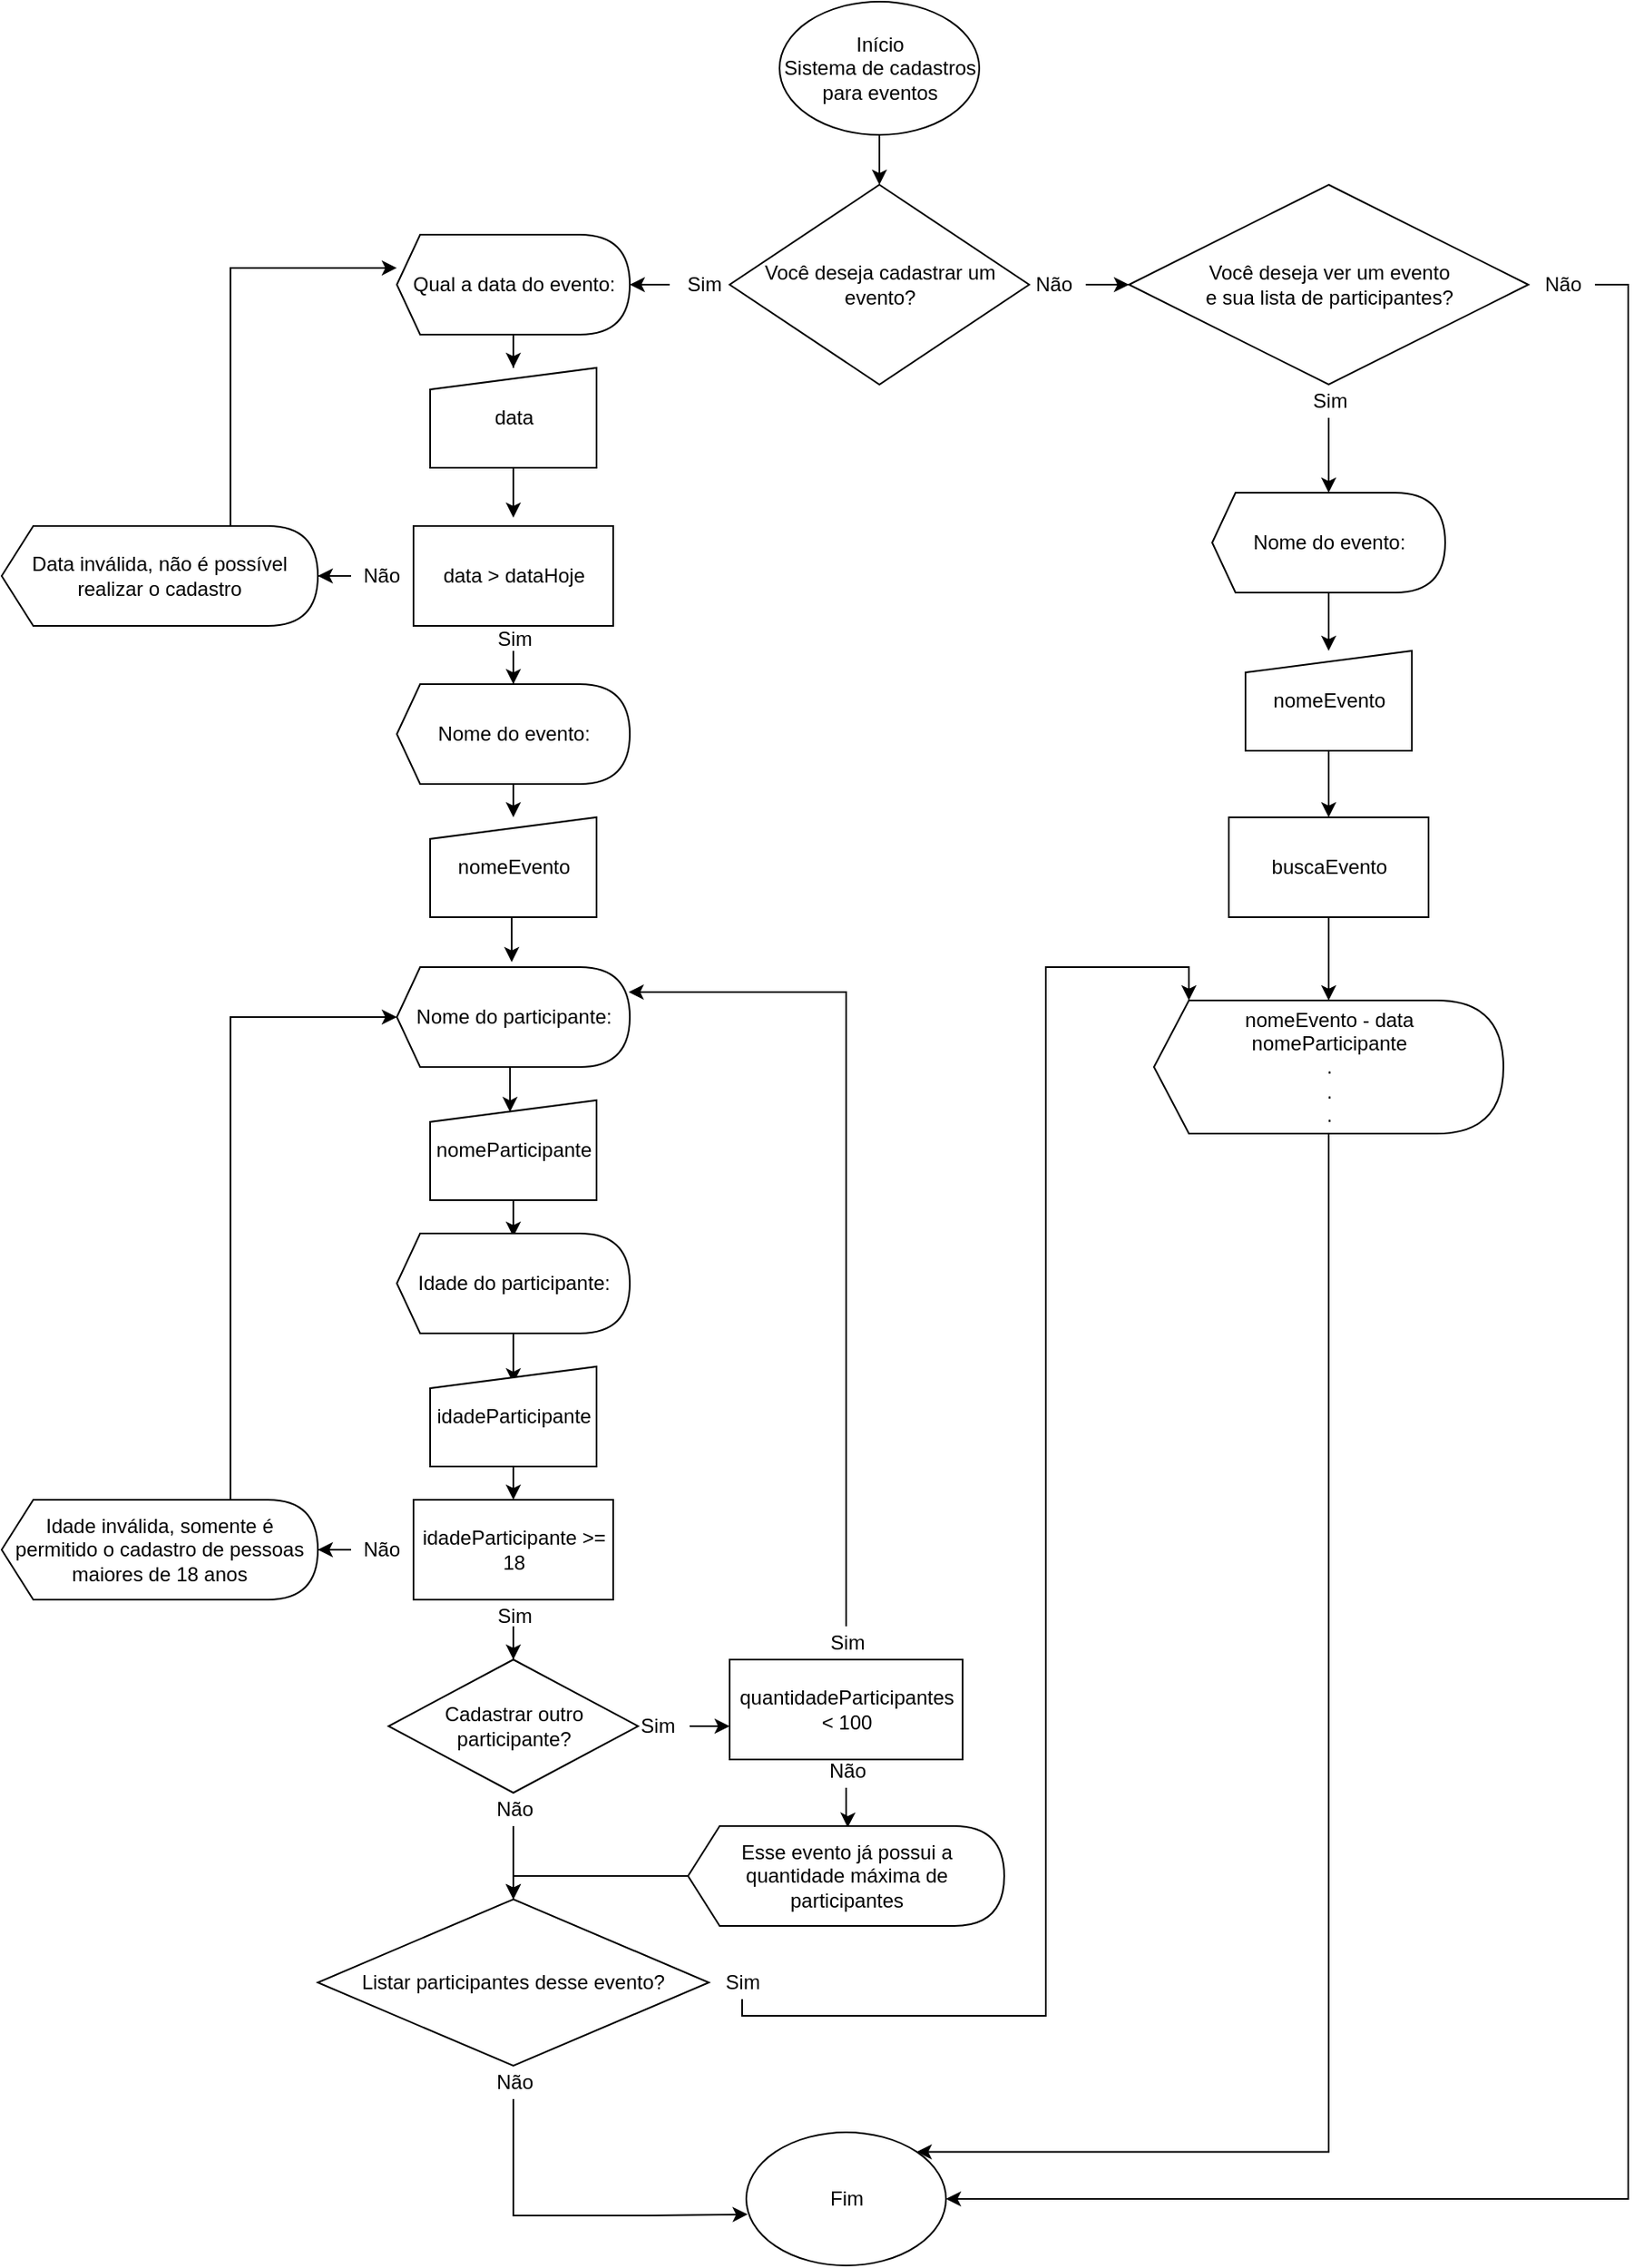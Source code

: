 <mxfile version="17.4.6" type="github">
  <diagram id="29ODBgfTGOtjrFLD_RwF" name="Page-1">
    <mxGraphModel dx="2893" dy="1500" grid="1" gridSize="10" guides="1" tooltips="1" connect="1" arrows="1" fold="1" page="1" pageScale="1" pageWidth="1169" pageHeight="1654" math="0" shadow="0">
      <root>
        <mxCell id="0" />
        <mxCell id="1" parent="0" />
        <mxCell id="-WZs5T-P6RfxNg0FdXoh-18" value="" style="edgeStyle=orthogonalEdgeStyle;rounded=0;orthogonalLoop=1;jettySize=auto;html=1;" parent="1" source="-WZs5T-P6RfxNg0FdXoh-2" target="-WZs5T-P6RfxNg0FdXoh-17" edge="1">
          <mxGeometry relative="1" as="geometry" />
        </mxCell>
        <mxCell id="-WZs5T-P6RfxNg0FdXoh-2" value="Início&lt;br&gt;Sistema de cadastros para eventos" style="ellipse;whiteSpace=wrap;html=1;" parent="1" vertex="1">
          <mxGeometry x="563.5" y="147" width="120" height="80" as="geometry" />
        </mxCell>
        <mxCell id="-WZs5T-P6RfxNg0FdXoh-17" value="&lt;span&gt;Você deseja cadastrar um evento?&lt;/span&gt;" style="strokeWidth=1;html=1;shape=mxgraph.flowchart.decision;whiteSpace=wrap;rounded=0;sketch=0;" parent="1" vertex="1">
          <mxGeometry x="533.5" y="257" width="180" height="120" as="geometry" />
        </mxCell>
        <mxCell id="tCCi4dPBxki_MjiUghov-21" style="edgeStyle=orthogonalEdgeStyle;rounded=0;orthogonalLoop=1;jettySize=auto;html=1;" edge="1" parent="1" source="-WZs5T-P6RfxNg0FdXoh-22" target="tCCi4dPBxki_MjiUghov-16">
          <mxGeometry relative="1" as="geometry" />
        </mxCell>
        <mxCell id="-WZs5T-P6RfxNg0FdXoh-22" value="Não" style="text;html=1;align=center;verticalAlign=middle;resizable=0;points=[];autosize=1;strokeColor=none;fillColor=none;" parent="1" vertex="1">
          <mxGeometry x="707.5" y="307" width="40" height="20" as="geometry" />
        </mxCell>
        <mxCell id="tCCi4dPBxki_MjiUghov-32" style="edgeStyle=orthogonalEdgeStyle;rounded=0;orthogonalLoop=1;jettySize=auto;html=1;entryX=1;entryY=0.5;entryDx=0;entryDy=0;entryPerimeter=0;" edge="1" parent="1" source="-WZs5T-P6RfxNg0FdXoh-23" target="-WZs5T-P6RfxNg0FdXoh-24">
          <mxGeometry relative="1" as="geometry" />
        </mxCell>
        <mxCell id="-WZs5T-P6RfxNg0FdXoh-23" value="Sim" style="text;html=1;align=center;verticalAlign=middle;resizable=0;points=[];autosize=1;strokeColor=none;fillColor=none;" parent="1" vertex="1">
          <mxGeometry x="497.5" y="307" width="40" height="20" as="geometry" />
        </mxCell>
        <mxCell id="-WZs5T-P6RfxNg0FdXoh-60" style="edgeStyle=orthogonalEdgeStyle;rounded=0;orthogonalLoop=1;jettySize=auto;html=1;entryX=0.5;entryY=0;entryDx=0;entryDy=0;" parent="1" source="-WZs5T-P6RfxNg0FdXoh-24" target="-WZs5T-P6RfxNg0FdXoh-26" edge="1">
          <mxGeometry relative="1" as="geometry" />
        </mxCell>
        <mxCell id="-WZs5T-P6RfxNg0FdXoh-24" value="Qual a data do evento:" style="shape=display;whiteSpace=wrap;html=1;size=0.1;" parent="1" vertex="1">
          <mxGeometry x="333.5" y="287" width="140" height="60" as="geometry" />
        </mxCell>
        <mxCell id="-WZs5T-P6RfxNg0FdXoh-61" style="edgeStyle=orthogonalEdgeStyle;rounded=0;orthogonalLoop=1;jettySize=auto;html=1;" parent="1" source="-WZs5T-P6RfxNg0FdXoh-26" edge="1">
          <mxGeometry relative="1" as="geometry">
            <mxPoint x="403.5" y="457" as="targetPoint" />
          </mxGeometry>
        </mxCell>
        <mxCell id="-WZs5T-P6RfxNg0FdXoh-26" value="data" style="html=1;strokeWidth=1;shape=manualInput;whiteSpace=wrap;rounded=0;size=13;arcSize=11;sketch=0;" parent="1" vertex="1">
          <mxGeometry x="353.5" y="367" width="100" height="60" as="geometry" />
        </mxCell>
        <mxCell id="-WZs5T-P6RfxNg0FdXoh-27" value="data &amp;gt; dataHoje" style="rounded=0;whiteSpace=wrap;html=1;sketch=0;strokeWidth=1;" parent="1" vertex="1">
          <mxGeometry x="343.5" y="462" width="120" height="60" as="geometry" />
        </mxCell>
        <mxCell id="tCCi4dPBxki_MjiUghov-33" style="edgeStyle=orthogonalEdgeStyle;rounded=0;orthogonalLoop=1;jettySize=auto;html=1;entryX=0.5;entryY=0;entryDx=0;entryDy=0;entryPerimeter=0;" edge="1" parent="1" source="-WZs5T-P6RfxNg0FdXoh-28" target="-WZs5T-P6RfxNg0FdXoh-31">
          <mxGeometry relative="1" as="geometry" />
        </mxCell>
        <mxCell id="-WZs5T-P6RfxNg0FdXoh-28" value="Sim" style="text;html=1;align=center;verticalAlign=middle;resizable=0;points=[];autosize=1;strokeColor=none;fillColor=none;" parent="1" vertex="1">
          <mxGeometry x="383.5" y="520" width="40" height="20" as="geometry" />
        </mxCell>
        <mxCell id="tCCi4dPBxki_MjiUghov-34" style="edgeStyle=orthogonalEdgeStyle;rounded=0;orthogonalLoop=1;jettySize=auto;html=1;entryX=1;entryY=0.5;entryDx=0;entryDy=0;entryPerimeter=0;" edge="1" parent="1" source="-WZs5T-P6RfxNg0FdXoh-29" target="-WZs5T-P6RfxNg0FdXoh-30">
          <mxGeometry relative="1" as="geometry" />
        </mxCell>
        <mxCell id="-WZs5T-P6RfxNg0FdXoh-29" value="Não" style="text;html=1;align=center;verticalAlign=middle;resizable=0;points=[];autosize=1;strokeColor=none;fillColor=none;" parent="1" vertex="1">
          <mxGeometry x="303.5" y="482" width="40" height="20" as="geometry" />
        </mxCell>
        <mxCell id="-WZs5T-P6RfxNg0FdXoh-68" style="edgeStyle=orthogonalEdgeStyle;rounded=0;orthogonalLoop=1;jettySize=auto;html=1;entryX=0;entryY=0.333;entryDx=0;entryDy=0;entryPerimeter=0;" parent="1" source="-WZs5T-P6RfxNg0FdXoh-30" target="-WZs5T-P6RfxNg0FdXoh-24" edge="1">
          <mxGeometry relative="1" as="geometry">
            <Array as="points">
              <mxPoint x="233.5" y="307" />
            </Array>
          </mxGeometry>
        </mxCell>
        <mxCell id="-WZs5T-P6RfxNg0FdXoh-30" value="Data inválida, não é possível realizar o cadastro" style="shape=display;whiteSpace=wrap;html=1;size=0.1;" parent="1" vertex="1">
          <mxGeometry x="96" y="462" width="190" height="60" as="geometry" />
        </mxCell>
        <mxCell id="-WZs5T-P6RfxNg0FdXoh-57" style="edgeStyle=orthogonalEdgeStyle;rounded=0;orthogonalLoop=1;jettySize=auto;html=1;exitX=0;exitY=0;exitDx=62;exitDy=60;exitPerimeter=0;entryX=0.5;entryY=0;entryDx=0;entryDy=0;" parent="1" source="-WZs5T-P6RfxNg0FdXoh-31" target="-WZs5T-P6RfxNg0FdXoh-32" edge="1">
          <mxGeometry relative="1" as="geometry" />
        </mxCell>
        <mxCell id="-WZs5T-P6RfxNg0FdXoh-31" value="Nome do evento:" style="shape=display;whiteSpace=wrap;html=1;size=0.1;" parent="1" vertex="1">
          <mxGeometry x="333.5" y="557" width="140" height="60" as="geometry" />
        </mxCell>
        <mxCell id="-WZs5T-P6RfxNg0FdXoh-54" style="edgeStyle=orthogonalEdgeStyle;rounded=0;orthogonalLoop=1;jettySize=auto;html=1;exitX=0.5;exitY=1;exitDx=0;exitDy=0;entryX=0.493;entryY=-0.05;entryDx=0;entryDy=0;entryPerimeter=0;" parent="1" source="-WZs5T-P6RfxNg0FdXoh-32" target="-WZs5T-P6RfxNg0FdXoh-33" edge="1">
          <mxGeometry relative="1" as="geometry" />
        </mxCell>
        <mxCell id="-WZs5T-P6RfxNg0FdXoh-32" value="nomeEvento" style="html=1;strokeWidth=1;shape=manualInput;whiteSpace=wrap;rounded=0;size=13;arcSize=11;sketch=0;" parent="1" vertex="1">
          <mxGeometry x="353.5" y="637" width="100" height="60" as="geometry" />
        </mxCell>
        <mxCell id="-WZs5T-P6RfxNg0FdXoh-55" style="edgeStyle=orthogonalEdgeStyle;rounded=0;orthogonalLoop=1;jettySize=auto;html=1;exitX=0;exitY=0;exitDx=62;exitDy=60;exitPerimeter=0;entryX=0.48;entryY=0.117;entryDx=0;entryDy=0;entryPerimeter=0;" parent="1" source="-WZs5T-P6RfxNg0FdXoh-33" target="-WZs5T-P6RfxNg0FdXoh-34" edge="1">
          <mxGeometry relative="1" as="geometry" />
        </mxCell>
        <mxCell id="-WZs5T-P6RfxNg0FdXoh-33" value="Nome do participante:" style="shape=display;whiteSpace=wrap;html=1;size=0.1;" parent="1" vertex="1">
          <mxGeometry x="333.5" y="727" width="140" height="60" as="geometry" />
        </mxCell>
        <mxCell id="-WZs5T-P6RfxNg0FdXoh-52" style="edgeStyle=orthogonalEdgeStyle;rounded=0;orthogonalLoop=1;jettySize=auto;html=1;exitX=0.5;exitY=1;exitDx=0;exitDy=0;entryX=0.5;entryY=0.033;entryDx=0;entryDy=0;entryPerimeter=0;" parent="1" source="-WZs5T-P6RfxNg0FdXoh-34" target="-WZs5T-P6RfxNg0FdXoh-35" edge="1">
          <mxGeometry relative="1" as="geometry" />
        </mxCell>
        <mxCell id="-WZs5T-P6RfxNg0FdXoh-34" value="nomeParticipante" style="html=1;strokeWidth=1;shape=manualInput;whiteSpace=wrap;rounded=0;size=13;arcSize=11;sketch=0;" parent="1" vertex="1">
          <mxGeometry x="353.5" y="807" width="100" height="60" as="geometry" />
        </mxCell>
        <mxCell id="-WZs5T-P6RfxNg0FdXoh-53" style="edgeStyle=orthogonalEdgeStyle;rounded=0;orthogonalLoop=1;jettySize=auto;html=1;exitX=0;exitY=0;exitDx=62;exitDy=60;exitPerimeter=0;entryX=0.5;entryY=0.167;entryDx=0;entryDy=0;entryPerimeter=0;" parent="1" source="-WZs5T-P6RfxNg0FdXoh-35" target="-WZs5T-P6RfxNg0FdXoh-36" edge="1">
          <mxGeometry relative="1" as="geometry" />
        </mxCell>
        <mxCell id="-WZs5T-P6RfxNg0FdXoh-35" value="Idade do participante:" style="shape=display;whiteSpace=wrap;html=1;size=0.1;" parent="1" vertex="1">
          <mxGeometry x="333.5" y="887" width="140" height="60" as="geometry" />
        </mxCell>
        <mxCell id="-WZs5T-P6RfxNg0FdXoh-50" style="edgeStyle=orthogonalEdgeStyle;rounded=0;orthogonalLoop=1;jettySize=auto;html=1;exitX=0.5;exitY=1;exitDx=0;exitDy=0;entryX=0.5;entryY=0;entryDx=0;entryDy=0;" parent="1" source="-WZs5T-P6RfxNg0FdXoh-36" target="-WZs5T-P6RfxNg0FdXoh-37" edge="1">
          <mxGeometry relative="1" as="geometry" />
        </mxCell>
        <mxCell id="-WZs5T-P6RfxNg0FdXoh-36" value="idadeParticipante" style="html=1;strokeWidth=1;shape=manualInput;whiteSpace=wrap;rounded=0;size=13;arcSize=11;sketch=0;" parent="1" vertex="1">
          <mxGeometry x="353.5" y="967" width="100" height="60" as="geometry" />
        </mxCell>
        <mxCell id="-WZs5T-P6RfxNg0FdXoh-37" value="idadeParticipante &amp;gt;= 18" style="rounded=0;whiteSpace=wrap;html=1;sketch=0;strokeWidth=1;" parent="1" vertex="1">
          <mxGeometry x="343.5" y="1047" width="120" height="60" as="geometry" />
        </mxCell>
        <mxCell id="tCCi4dPBxki_MjiUghov-40" style="edgeStyle=orthogonalEdgeStyle;rounded=0;orthogonalLoop=1;jettySize=auto;html=1;entryX=1;entryY=0.5;entryDx=0;entryDy=0;entryPerimeter=0;" edge="1" parent="1" source="-WZs5T-P6RfxNg0FdXoh-38" target="-WZs5T-P6RfxNg0FdXoh-41">
          <mxGeometry relative="1" as="geometry" />
        </mxCell>
        <mxCell id="-WZs5T-P6RfxNg0FdXoh-38" value="Não" style="text;html=1;align=center;verticalAlign=middle;resizable=0;points=[];autosize=1;strokeColor=none;fillColor=none;" parent="1" vertex="1">
          <mxGeometry x="303.5" y="1067" width="40" height="20" as="geometry" />
        </mxCell>
        <mxCell id="tCCi4dPBxki_MjiUghov-35" style="edgeStyle=orthogonalEdgeStyle;rounded=0;orthogonalLoop=1;jettySize=auto;html=1;entryX=0.5;entryY=0;entryDx=0;entryDy=0;" edge="1" parent="1" source="-WZs5T-P6RfxNg0FdXoh-39" target="-WZs5T-P6RfxNg0FdXoh-70">
          <mxGeometry relative="1" as="geometry" />
        </mxCell>
        <mxCell id="-WZs5T-P6RfxNg0FdXoh-39" value="Sim" style="text;html=1;align=center;verticalAlign=middle;resizable=0;points=[];autosize=1;strokeColor=none;fillColor=none;" parent="1" vertex="1">
          <mxGeometry x="383.5" y="1107" width="40" height="20" as="geometry" />
        </mxCell>
        <mxCell id="-WZs5T-P6RfxNg0FdXoh-69" style="edgeStyle=orthogonalEdgeStyle;rounded=0;orthogonalLoop=1;jettySize=auto;html=1;entryX=0;entryY=0.5;entryDx=0;entryDy=0;entryPerimeter=0;" parent="1" source="-WZs5T-P6RfxNg0FdXoh-41" target="-WZs5T-P6RfxNg0FdXoh-33" edge="1">
          <mxGeometry relative="1" as="geometry">
            <Array as="points">
              <mxPoint x="233.5" y="757" />
            </Array>
          </mxGeometry>
        </mxCell>
        <mxCell id="-WZs5T-P6RfxNg0FdXoh-41" value="Idade inválida, somente é permitido o cadastro de pessoas maiores de 18 anos" style="shape=display;whiteSpace=wrap;html=1;size=0.1;" parent="1" vertex="1">
          <mxGeometry x="96" y="1047" width="190" height="60" as="geometry" />
        </mxCell>
        <mxCell id="tCCi4dPBxki_MjiUghov-39" style="edgeStyle=orthogonalEdgeStyle;rounded=0;orthogonalLoop=1;jettySize=auto;html=1;entryX=0;entryY=0.667;entryDx=0;entryDy=0;entryPerimeter=0;" edge="1" parent="1" source="-WZs5T-P6RfxNg0FdXoh-42" target="-WZs5T-P6RfxNg0FdXoh-63">
          <mxGeometry relative="1" as="geometry" />
        </mxCell>
        <mxCell id="-WZs5T-P6RfxNg0FdXoh-42" value="Sim" style="text;html=1;align=center;verticalAlign=middle;resizable=0;points=[];autosize=1;strokeColor=none;fillColor=none;" parent="1" vertex="1">
          <mxGeometry x="469.5" y="1173" width="40" height="20" as="geometry" />
        </mxCell>
        <mxCell id="tCCi4dPBxki_MjiUghov-42" style="edgeStyle=orthogonalEdgeStyle;rounded=0;orthogonalLoop=1;jettySize=auto;html=1;entryX=0.5;entryY=0;entryDx=0;entryDy=0;" edge="1" parent="1" source="-WZs5T-P6RfxNg0FdXoh-43" target="tCCi4dPBxki_MjiUghov-2">
          <mxGeometry relative="1" as="geometry" />
        </mxCell>
        <mxCell id="-WZs5T-P6RfxNg0FdXoh-43" value="Não" style="text;html=1;align=center;verticalAlign=middle;resizable=0;points=[];autosize=1;strokeColor=none;fillColor=none;" parent="1" vertex="1">
          <mxGeometry x="383.5" y="1223" width="40" height="20" as="geometry" />
        </mxCell>
        <mxCell id="-WZs5T-P6RfxNg0FdXoh-63" value="quantidadeParticipantes &amp;lt; 100" style="rounded=0;whiteSpace=wrap;html=1;sketch=0;strokeWidth=1;" parent="1" vertex="1">
          <mxGeometry x="533.5" y="1143" width="140" height="60" as="geometry" />
        </mxCell>
        <mxCell id="tCCi4dPBxki_MjiUghov-49" style="edgeStyle=orthogonalEdgeStyle;rounded=0;orthogonalLoop=1;jettySize=auto;html=1;entryX=0.995;entryY=0.25;entryDx=0;entryDy=0;entryPerimeter=0;" edge="1" parent="1" source="-WZs5T-P6RfxNg0FdXoh-65" target="-WZs5T-P6RfxNg0FdXoh-33">
          <mxGeometry relative="1" as="geometry">
            <Array as="points">
              <mxPoint x="603.5" y="742" />
            </Array>
          </mxGeometry>
        </mxCell>
        <mxCell id="-WZs5T-P6RfxNg0FdXoh-65" value="Sim" style="text;html=1;align=center;verticalAlign=middle;resizable=0;points=[];autosize=1;strokeColor=none;fillColor=none;" parent="1" vertex="1">
          <mxGeometry x="583.5" y="1123" width="40" height="20" as="geometry" />
        </mxCell>
        <mxCell id="tCCi4dPBxki_MjiUghov-47" style="edgeStyle=orthogonalEdgeStyle;rounded=0;orthogonalLoop=1;jettySize=auto;html=1;entryX=0.505;entryY=0.015;entryDx=0;entryDy=0;entryPerimeter=0;" edge="1" parent="1" source="-WZs5T-P6RfxNg0FdXoh-66" target="-WZs5T-P6RfxNg0FdXoh-77">
          <mxGeometry relative="1" as="geometry" />
        </mxCell>
        <mxCell id="-WZs5T-P6RfxNg0FdXoh-66" value="Não" style="text;html=1;align=center;verticalAlign=middle;resizable=0;points=[];autosize=1;strokeColor=none;fillColor=none;" parent="1" vertex="1">
          <mxGeometry x="583.5" y="1200" width="40" height="20" as="geometry" />
        </mxCell>
        <mxCell id="-WZs5T-P6RfxNg0FdXoh-70" value="&lt;span&gt;Cadastrar outro participante?&lt;/span&gt;" style="rhombus;whiteSpace=wrap;html=1;rounded=0;sketch=0;strokeWidth=1;" parent="1" vertex="1">
          <mxGeometry x="328.5" y="1143" width="150" height="80" as="geometry" />
        </mxCell>
        <mxCell id="tCCi4dPBxki_MjiUghov-48" style="edgeStyle=orthogonalEdgeStyle;rounded=0;orthogonalLoop=1;jettySize=auto;html=1;" edge="1" parent="1" source="-WZs5T-P6RfxNg0FdXoh-77" target="tCCi4dPBxki_MjiUghov-2">
          <mxGeometry relative="1" as="geometry">
            <Array as="points">
              <mxPoint x="403.5" y="1273" />
            </Array>
          </mxGeometry>
        </mxCell>
        <mxCell id="-WZs5T-P6RfxNg0FdXoh-77" value="Esse evento já possui a quantidade máxima de participantes" style="shape=display;whiteSpace=wrap;html=1;size=0.1;" parent="1" vertex="1">
          <mxGeometry x="508.5" y="1243" width="190" height="60" as="geometry" />
        </mxCell>
        <mxCell id="tCCi4dPBxki_MjiUghov-2" value="&lt;span&gt;Listar participantes desse evento?&lt;/span&gt;" style="rhombus;whiteSpace=wrap;html=1;rounded=0;sketch=0;strokeWidth=1;" vertex="1" parent="1">
          <mxGeometry x="286" y="1287" width="235" height="100" as="geometry" />
        </mxCell>
        <mxCell id="tCCi4dPBxki_MjiUghov-43" style="edgeStyle=orthogonalEdgeStyle;rounded=0;orthogonalLoop=1;jettySize=auto;html=1;entryX=0.007;entryY=0.616;entryDx=0;entryDy=0;entryPerimeter=0;" edge="1" parent="1" source="tCCi4dPBxki_MjiUghov-9" target="tCCi4dPBxki_MjiUghov-11">
          <mxGeometry relative="1" as="geometry">
            <Array as="points">
              <mxPoint x="403.5" y="1477" />
              <mxPoint x="483.5" y="1477" />
            </Array>
          </mxGeometry>
        </mxCell>
        <mxCell id="tCCi4dPBxki_MjiUghov-9" value="Não" style="text;html=1;align=center;verticalAlign=middle;resizable=0;points=[];autosize=1;strokeColor=none;fillColor=none;" vertex="1" parent="1">
          <mxGeometry x="383.5" y="1387" width="40" height="20" as="geometry" />
        </mxCell>
        <mxCell id="tCCi4dPBxki_MjiUghov-30" style="edgeStyle=orthogonalEdgeStyle;rounded=0;orthogonalLoop=1;jettySize=auto;html=1;entryX=0;entryY=0;entryDx=21;entryDy=0;entryPerimeter=0;" edge="1" parent="1" source="tCCi4dPBxki_MjiUghov-10" target="tCCi4dPBxki_MjiUghov-28">
          <mxGeometry relative="1" as="geometry">
            <Array as="points">
              <mxPoint x="723.5" y="1357" />
              <mxPoint x="723.5" y="727" />
              <mxPoint x="809.5" y="727" />
            </Array>
          </mxGeometry>
        </mxCell>
        <mxCell id="tCCi4dPBxki_MjiUghov-10" value="Sim" style="text;html=1;align=center;verticalAlign=middle;resizable=0;points=[];autosize=1;strokeColor=none;fillColor=none;" vertex="1" parent="1">
          <mxGeometry x="521" y="1327" width="40" height="20" as="geometry" />
        </mxCell>
        <mxCell id="tCCi4dPBxki_MjiUghov-11" value="Fim" style="ellipse;whiteSpace=wrap;html=1;" vertex="1" parent="1">
          <mxGeometry x="543.5" y="1427" width="120" height="80" as="geometry" />
        </mxCell>
        <mxCell id="tCCi4dPBxki_MjiUghov-16" value="&lt;span&gt;Você deseja ver um evento&lt;br&gt;e sua lista de participantes?&lt;/span&gt;" style="strokeWidth=1;html=1;shape=mxgraph.flowchart.decision;whiteSpace=wrap;rounded=0;sketch=0;" vertex="1" parent="1">
          <mxGeometry x="773.5" y="257" width="240" height="120" as="geometry" />
        </mxCell>
        <mxCell id="tCCi4dPBxki_MjiUghov-24" style="edgeStyle=orthogonalEdgeStyle;rounded=0;orthogonalLoop=1;jettySize=auto;html=1;" edge="1" parent="1" source="tCCi4dPBxki_MjiUghov-17" target="tCCi4dPBxki_MjiUghov-22">
          <mxGeometry relative="1" as="geometry" />
        </mxCell>
        <mxCell id="tCCi4dPBxki_MjiUghov-17" value="Sim" style="text;html=1;align=center;verticalAlign=middle;resizable=0;points=[];autosize=1;strokeColor=none;fillColor=none;" vertex="1" parent="1">
          <mxGeometry x="873.5" y="377" width="40" height="20" as="geometry" />
        </mxCell>
        <mxCell id="tCCi4dPBxki_MjiUghov-20" style="edgeStyle=orthogonalEdgeStyle;rounded=0;orthogonalLoop=1;jettySize=auto;html=1;entryX=1;entryY=0.5;entryDx=0;entryDy=0;" edge="1" parent="1" source="tCCi4dPBxki_MjiUghov-18" target="tCCi4dPBxki_MjiUghov-11">
          <mxGeometry relative="1" as="geometry">
            <Array as="points">
              <mxPoint x="1073.5" y="317" />
              <mxPoint x="1073.5" y="1467" />
            </Array>
          </mxGeometry>
        </mxCell>
        <mxCell id="tCCi4dPBxki_MjiUghov-18" value="Não" style="text;html=1;align=center;verticalAlign=middle;resizable=0;points=[];autosize=1;strokeColor=none;fillColor=none;" vertex="1" parent="1">
          <mxGeometry x="1013.5" y="307" width="40" height="20" as="geometry" />
        </mxCell>
        <mxCell id="tCCi4dPBxki_MjiUghov-25" style="edgeStyle=orthogonalEdgeStyle;rounded=0;orthogonalLoop=1;jettySize=auto;html=1;" edge="1" parent="1" source="tCCi4dPBxki_MjiUghov-22" target="tCCi4dPBxki_MjiUghov-23">
          <mxGeometry relative="1" as="geometry" />
        </mxCell>
        <mxCell id="tCCi4dPBxki_MjiUghov-22" value="Nome do evento:" style="shape=display;whiteSpace=wrap;html=1;size=0.1;" vertex="1" parent="1">
          <mxGeometry x="823.5" y="442" width="140" height="60" as="geometry" />
        </mxCell>
        <mxCell id="tCCi4dPBxki_MjiUghov-27" style="edgeStyle=orthogonalEdgeStyle;rounded=0;orthogonalLoop=1;jettySize=auto;html=1;entryX=0.5;entryY=0;entryDx=0;entryDy=0;" edge="1" parent="1" source="tCCi4dPBxki_MjiUghov-23" target="tCCi4dPBxki_MjiUghov-26">
          <mxGeometry relative="1" as="geometry" />
        </mxCell>
        <mxCell id="tCCi4dPBxki_MjiUghov-23" value="nomeEvento" style="html=1;strokeWidth=1;shape=manualInput;whiteSpace=wrap;rounded=0;size=13;arcSize=11;sketch=0;" vertex="1" parent="1">
          <mxGeometry x="843.5" y="537" width="100" height="60" as="geometry" />
        </mxCell>
        <mxCell id="tCCi4dPBxki_MjiUghov-29" style="edgeStyle=orthogonalEdgeStyle;rounded=0;orthogonalLoop=1;jettySize=auto;html=1;" edge="1" parent="1" source="tCCi4dPBxki_MjiUghov-26" target="tCCi4dPBxki_MjiUghov-28">
          <mxGeometry relative="1" as="geometry" />
        </mxCell>
        <mxCell id="tCCi4dPBxki_MjiUghov-26" value="buscaEvento" style="rounded=0;whiteSpace=wrap;html=1;sketch=0;strokeWidth=1;" vertex="1" parent="1">
          <mxGeometry x="833.5" y="637" width="120" height="60" as="geometry" />
        </mxCell>
        <mxCell id="tCCi4dPBxki_MjiUghov-31" style="edgeStyle=orthogonalEdgeStyle;rounded=0;orthogonalLoop=1;jettySize=auto;html=1;entryX=1;entryY=0;entryDx=0;entryDy=0;" edge="1" parent="1" source="tCCi4dPBxki_MjiUghov-28" target="tCCi4dPBxki_MjiUghov-11">
          <mxGeometry relative="1" as="geometry">
            <Array as="points">
              <mxPoint x="893.5" y="1439" />
            </Array>
          </mxGeometry>
        </mxCell>
        <mxCell id="tCCi4dPBxki_MjiUghov-28" value="nomeEvento - data&lt;br&gt;nomeParticipante&lt;br&gt;.&lt;br&gt;.&lt;br&gt;." style="shape=display;whiteSpace=wrap;html=1;size=0.1;" vertex="1" parent="1">
          <mxGeometry x="788.5" y="747" width="210" height="80" as="geometry" />
        </mxCell>
      </root>
    </mxGraphModel>
  </diagram>
</mxfile>
